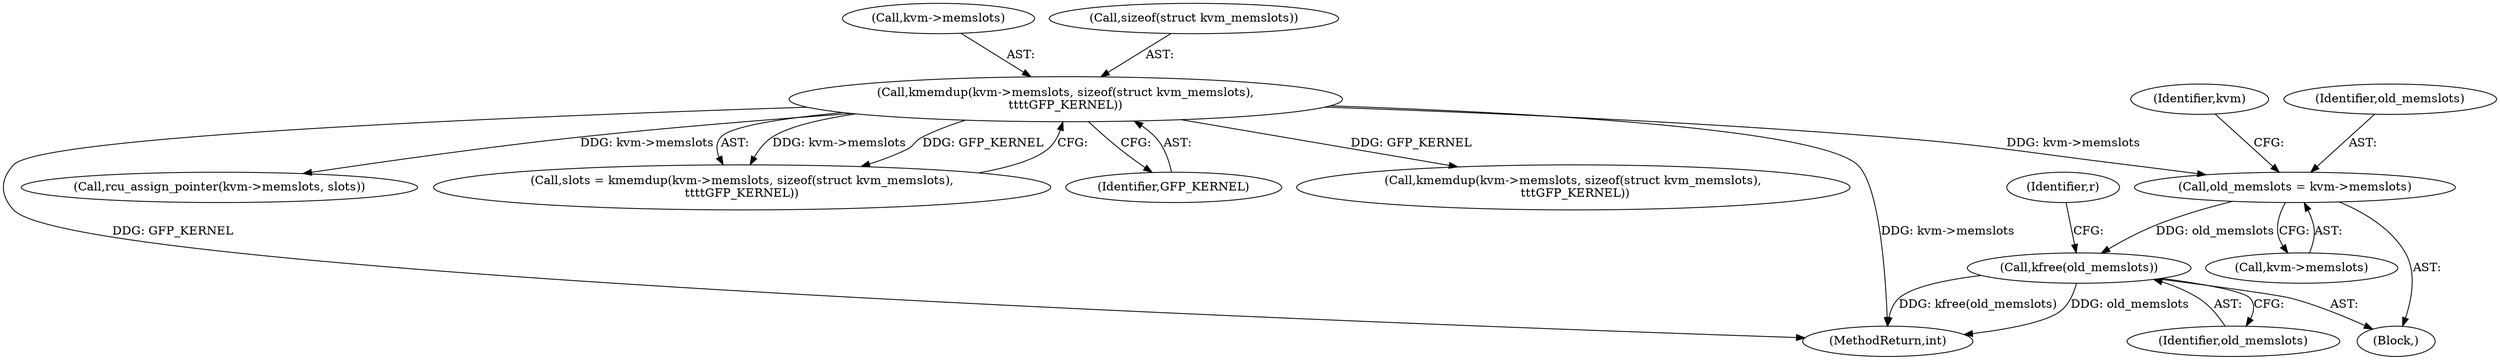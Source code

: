 digraph "0_linux_e40f193f5bb022e927a57a4f5d5194e4f12ddb74@pointer" {
"1000403" [label="(Call,old_memslots = kvm->memslots)"];
"1000377" [label="(Call,kmemdup(kvm->memslots, sizeof(struct kvm_memslots),\n\t\t\t\tGFP_KERNEL))"];
"1000421" [label="(Call,kfree(old_memslots))"];
"1000410" [label="(Identifier,kvm)"];
"1000378" [label="(Call,kvm->memslots)"];
"1000377" [label="(Call,kmemdup(kvm->memslots, sizeof(struct kvm_memslots),\n\t\t\t\tGFP_KERNEL))"];
"1000424" [label="(Identifier,r)"];
"1000421" [label="(Call,kfree(old_memslots))"];
"1000381" [label="(Call,sizeof(struct kvm_memslots))"];
"1000405" [label="(Call,kvm->memslots)"];
"1000404" [label="(Identifier,old_memslots)"];
"1000489" [label="(MethodReturn,int)"];
"1000408" [label="(Call,rcu_assign_pointer(kvm->memslots, slots))"];
"1000375" [label="(Call,slots = kmemdup(kvm->memslots, sizeof(struct kvm_memslots),\n\t\t\t\tGFP_KERNEL))"];
"1000383" [label="(Identifier,GFP_KERNEL)"];
"1000369" [label="(Block,)"];
"1000422" [label="(Identifier,old_memslots)"];
"1000403" [label="(Call,old_memslots = kvm->memslots)"];
"1000443" [label="(Call,kmemdup(kvm->memslots, sizeof(struct kvm_memslots),\n \t\t\tGFP_KERNEL))"];
"1000403" -> "1000369"  [label="AST: "];
"1000403" -> "1000405"  [label="CFG: "];
"1000404" -> "1000403"  [label="AST: "];
"1000405" -> "1000403"  [label="AST: "];
"1000410" -> "1000403"  [label="CFG: "];
"1000377" -> "1000403"  [label="DDG: kvm->memslots"];
"1000403" -> "1000421"  [label="DDG: old_memslots"];
"1000377" -> "1000375"  [label="AST: "];
"1000377" -> "1000383"  [label="CFG: "];
"1000378" -> "1000377"  [label="AST: "];
"1000381" -> "1000377"  [label="AST: "];
"1000383" -> "1000377"  [label="AST: "];
"1000375" -> "1000377"  [label="CFG: "];
"1000377" -> "1000489"  [label="DDG: GFP_KERNEL"];
"1000377" -> "1000489"  [label="DDG: kvm->memslots"];
"1000377" -> "1000375"  [label="DDG: kvm->memslots"];
"1000377" -> "1000375"  [label="DDG: GFP_KERNEL"];
"1000377" -> "1000408"  [label="DDG: kvm->memslots"];
"1000377" -> "1000443"  [label="DDG: GFP_KERNEL"];
"1000421" -> "1000369"  [label="AST: "];
"1000421" -> "1000422"  [label="CFG: "];
"1000422" -> "1000421"  [label="AST: "];
"1000424" -> "1000421"  [label="CFG: "];
"1000421" -> "1000489"  [label="DDG: old_memslots"];
"1000421" -> "1000489"  [label="DDG: kfree(old_memslots)"];
}
